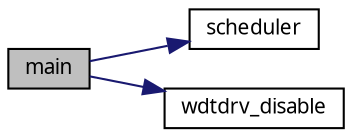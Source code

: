 digraph G
{
  edge [fontname="FreeSans.ttf",fontsize=10,labelfontname="FreeSans.ttf",labelfontsize=10];
  node [fontname="FreeSans.ttf",fontsize=10,shape=record];
  rankdir=LR;
  Node1 [label="main",height=0.2,width=0.4,color="black", fillcolor="grey75", style="filled" fontcolor="black"];
  Node1 -> Node2 [color="midnightblue",fontsize=10,style="solid",fontname="FreeSans.ttf"];
  Node2 [label="scheduler",height=0.2,width=0.4,color="black", fillcolor="white", style="filled",URL="$a00030.html#9fa00b0be5d3c4781048861e2506eb63",tooltip="Init &amp; run the scheduler."];
  Node1 -> Node3 [color="midnightblue",fontsize=10,style="solid",fontname="FreeSans.ttf"];
  Node3 [label="wdtdrv_disable",height=0.2,width=0.4,color="black", fillcolor="white", style="filled",URL="$a00108.html#gcda568275630927dc6caa7e40fab2647",tooltip="This functions stops the hardware watchdog timer."];
}
